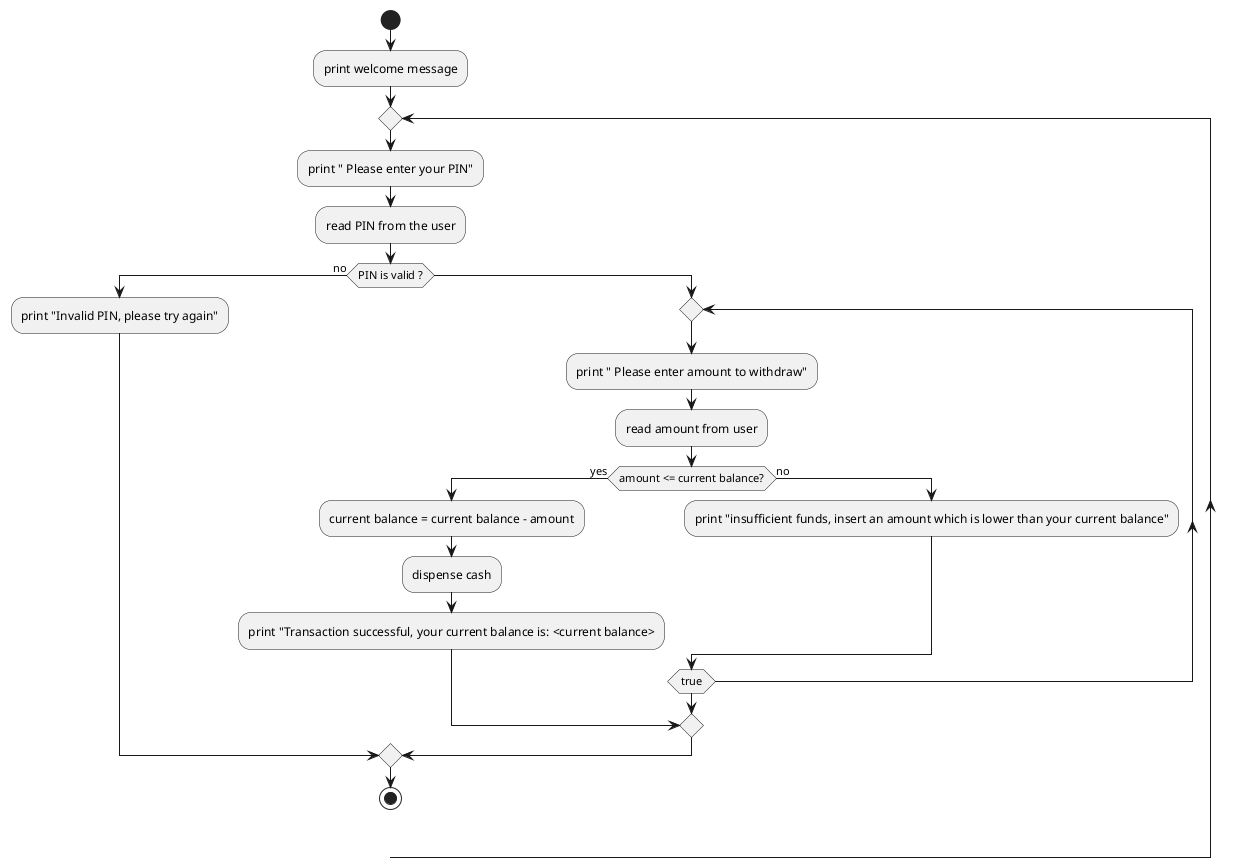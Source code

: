 @startuml Task9
start
:print welcome message;
repeat
    :print " Please enter your PIN";
    :read PIN from the user;
    if (PIN is valid ?) then (no)
        :print "Invalid PIN, please try again";
    else
        'endless loop
        repeat
            :print " Please enter amount to withdraw";
            :read amount from user;
            if(amount <= current balance?) then (yes)
                :current balance = current balance - amount;
                :dispense cash;
                :print "Transaction successful, your current balance is: <current balance>;
                break
            else (no)
                :print "insufficient funds, insert an amount which is lower than your current balance";
            endif
        repeat while (true)
    endif
stop
@enduml